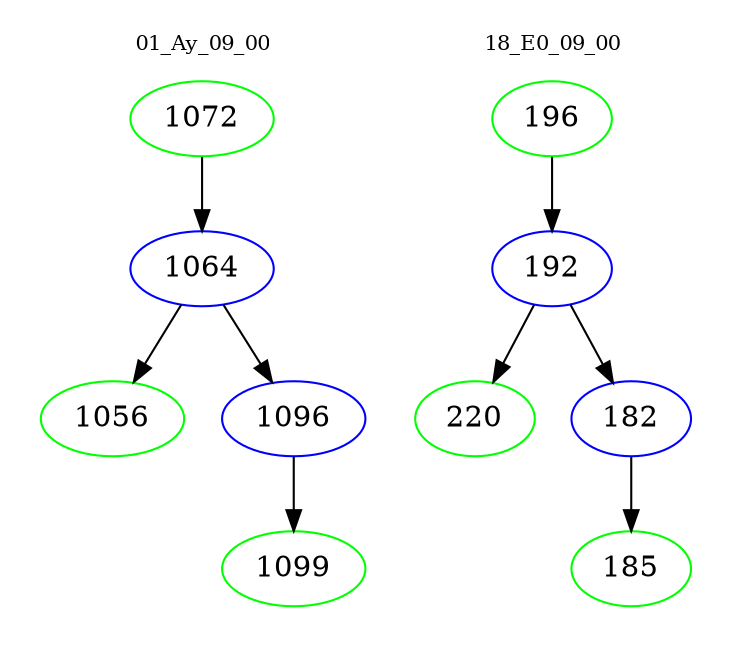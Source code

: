 digraph{
subgraph cluster_0 {
color = white
label = "01_Ay_09_00";
fontsize=10;
T0_1072 [label="1072", color="green"]
T0_1072 -> T0_1064 [color="black"]
T0_1064 [label="1064", color="blue"]
T0_1064 -> T0_1056 [color="black"]
T0_1056 [label="1056", color="green"]
T0_1064 -> T0_1096 [color="black"]
T0_1096 [label="1096", color="blue"]
T0_1096 -> T0_1099 [color="black"]
T0_1099 [label="1099", color="green"]
}
subgraph cluster_1 {
color = white
label = "18_E0_09_00";
fontsize=10;
T1_196 [label="196", color="green"]
T1_196 -> T1_192 [color="black"]
T1_192 [label="192", color="blue"]
T1_192 -> T1_220 [color="black"]
T1_220 [label="220", color="green"]
T1_192 -> T1_182 [color="black"]
T1_182 [label="182", color="blue"]
T1_182 -> T1_185 [color="black"]
T1_185 [label="185", color="green"]
}
}
